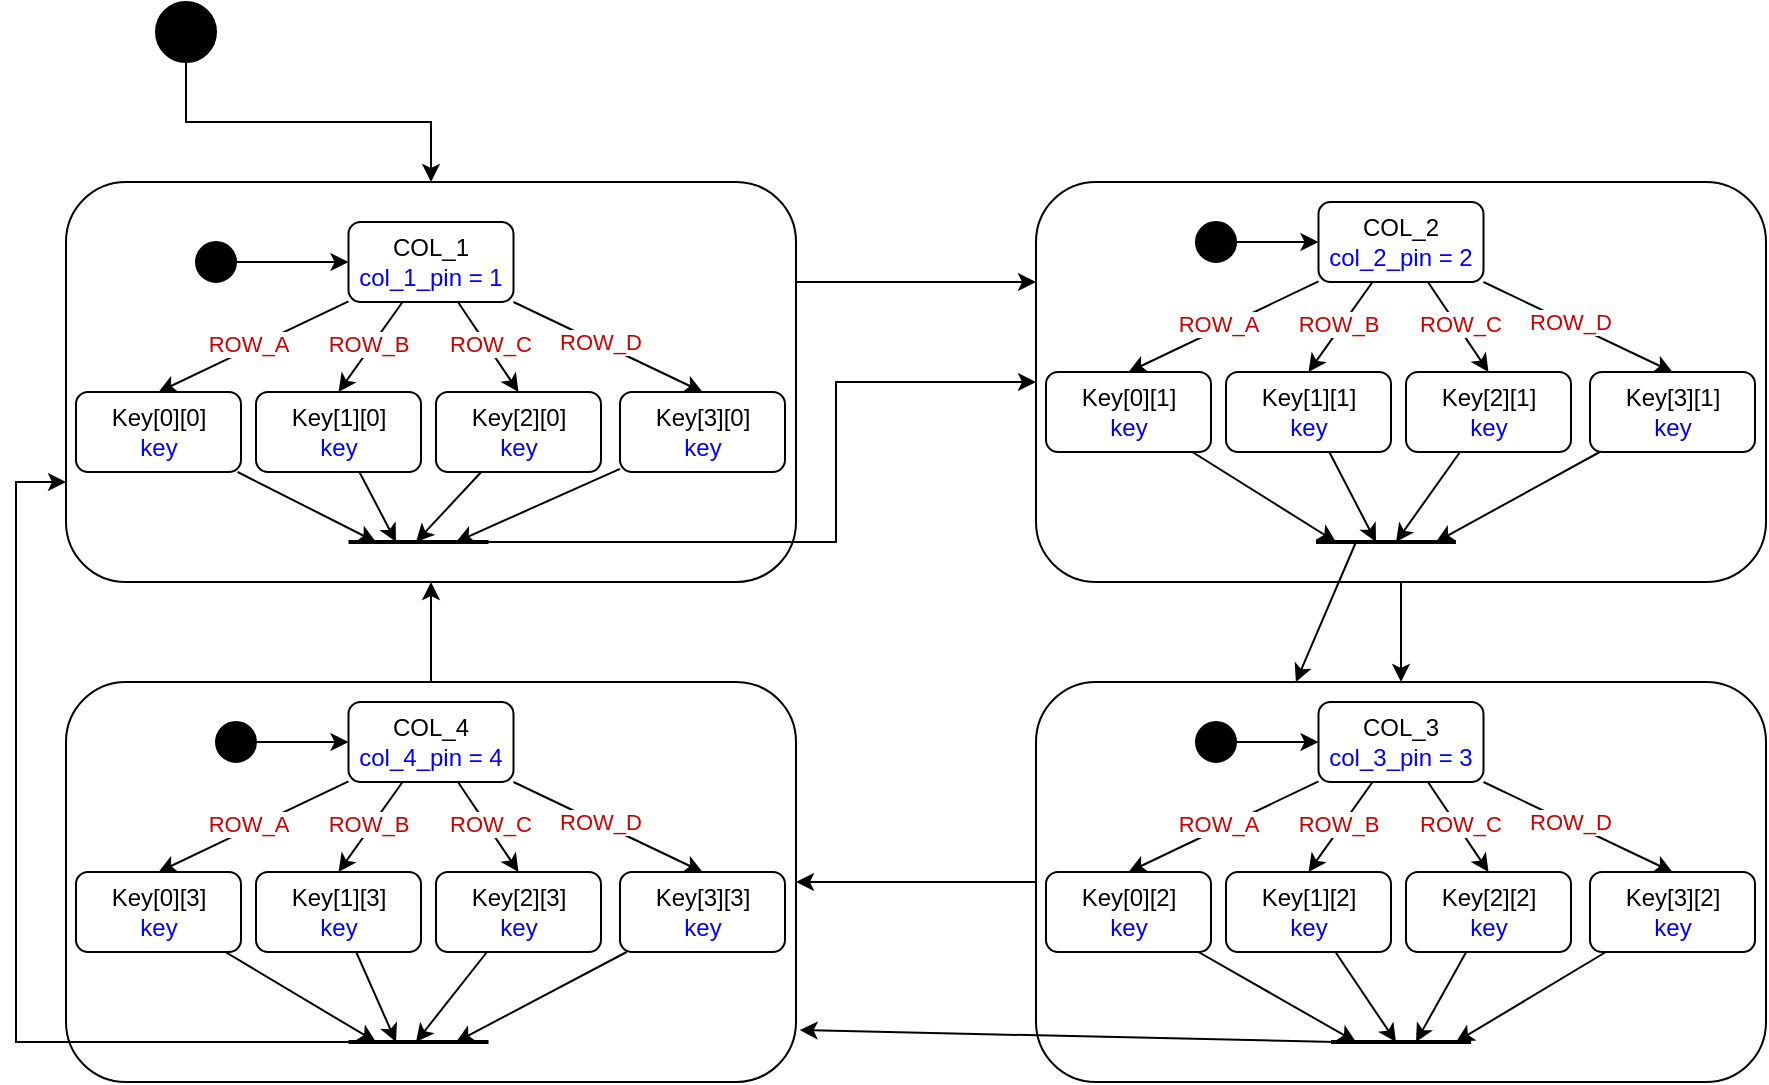 <mxfile version="15.9.1" type="device"><diagram id="CeSvO09HrcyO24XJnKWw" name="Page-1"><mxGraphModel dx="868" dy="482" grid="1" gridSize="10" guides="1" tooltips="1" connect="1" arrows="1" fold="1" page="1" pageScale="1" pageWidth="827" pageHeight="1169" math="0" shadow="0"><root><mxCell id="0"/><mxCell id="1" parent="0"/><mxCell id="ukmdEkYciQ5frw4HeuZk-18" style="edgeStyle=orthogonalEdgeStyle;rounded=0;orthogonalLoop=1;jettySize=auto;html=1;" edge="1" parent="1" source="ukmdEkYciQ5frw4HeuZk-5" target="ukmdEkYciQ5frw4HeuZk-7"><mxGeometry relative="1" as="geometry"/></mxCell><mxCell id="ukmdEkYciQ5frw4HeuZk-5" value="" style="ellipse;whiteSpace=wrap;html=1;aspect=fixed;fillColor=#000000;" vertex="1" parent="1"><mxGeometry x="140" width="30" height="30" as="geometry"/></mxCell><mxCell id="ukmdEkYciQ5frw4HeuZk-7" value="" style="rounded=1;whiteSpace=wrap;html=1;fillColor=#FFFFFF;" vertex="1" parent="1"><mxGeometry x="95" y="90" width="365" height="200" as="geometry"/></mxCell><mxCell id="ukmdEkYciQ5frw4HeuZk-22" style="rounded=0;orthogonalLoop=1;jettySize=auto;html=1;entryX=0.5;entryY=0;entryDx=0;entryDy=0;" edge="1" parent="1" source="ukmdEkYciQ5frw4HeuZk-13" target="ukmdEkYciQ5frw4HeuZk-14"><mxGeometry relative="1" as="geometry"/></mxCell><mxCell id="ukmdEkYciQ5frw4HeuZk-26" value="ROW_A" style="edgeLabel;html=1;align=center;verticalAlign=middle;resizable=0;points=[];fontColor=#CC0000;" vertex="1" connectable="0" parent="ukmdEkYciQ5frw4HeuZk-22"><mxGeometry x="0.303" y="-1" relative="1" as="geometry"><mxPoint x="12" y="-8" as="offset"/></mxGeometry></mxCell><mxCell id="ukmdEkYciQ5frw4HeuZk-23" style="rounded=0;orthogonalLoop=1;jettySize=auto;html=1;entryX=0.5;entryY=0;entryDx=0;entryDy=0;" edge="1" parent="1" source="ukmdEkYciQ5frw4HeuZk-13" target="ukmdEkYciQ5frw4HeuZk-19"><mxGeometry relative="1" as="geometry"/></mxCell><mxCell id="ukmdEkYciQ5frw4HeuZk-27" value="ROW_B" style="edgeLabel;html=1;align=center;verticalAlign=middle;resizable=0;points=[];fontColor=#CC0000;" vertex="1" connectable="0" parent="ukmdEkYciQ5frw4HeuZk-23"><mxGeometry x="0.267" y="3" relative="1" as="geometry"><mxPoint y="-10" as="offset"/></mxGeometry></mxCell><mxCell id="ukmdEkYciQ5frw4HeuZk-24" style="rounded=0;orthogonalLoop=1;jettySize=auto;html=1;entryX=0.5;entryY=0;entryDx=0;entryDy=0;" edge="1" parent="1" source="ukmdEkYciQ5frw4HeuZk-13" target="ukmdEkYciQ5frw4HeuZk-20"><mxGeometry relative="1" as="geometry"/></mxCell><mxCell id="ukmdEkYciQ5frw4HeuZk-28" value="ROW_C" style="edgeLabel;html=1;align=center;verticalAlign=middle;resizable=0;points=[];fontColor=#CC0000;" vertex="1" connectable="0" parent="ukmdEkYciQ5frw4HeuZk-24"><mxGeometry x="0.429" relative="1" as="geometry"><mxPoint x="-6" y="-12" as="offset"/></mxGeometry></mxCell><mxCell id="ukmdEkYciQ5frw4HeuZk-25" style="rounded=0;orthogonalLoop=1;jettySize=auto;html=1;entryX=0.5;entryY=0;entryDx=0;entryDy=0;exitX=1;exitY=1;exitDx=0;exitDy=0;" edge="1" parent="1" source="ukmdEkYciQ5frw4HeuZk-13" target="ukmdEkYciQ5frw4HeuZk-21"><mxGeometry relative="1" as="geometry"><mxPoint x="310" y="150" as="sourcePoint"/></mxGeometry></mxCell><mxCell id="ukmdEkYciQ5frw4HeuZk-29" value="ROW_D" style="edgeLabel;html=1;align=center;verticalAlign=middle;resizable=0;points=[];fontColor=#CC0000;" vertex="1" connectable="0" parent="ukmdEkYciQ5frw4HeuZk-25"><mxGeometry x="0.277" relative="1" as="geometry"><mxPoint x="-17" y="-9" as="offset"/></mxGeometry></mxCell><mxCell id="ukmdEkYciQ5frw4HeuZk-13" value="COL_1&lt;br&gt;&lt;font color=&quot;#0000ff&quot;&gt;col_1_pin = 1&lt;/font&gt;" style="rounded=1;whiteSpace=wrap;html=1;fillColor=#FFFFFF;" vertex="1" parent="1"><mxGeometry x="236.25" y="110" width="82.5" height="40" as="geometry"/></mxCell><mxCell id="ukmdEkYciQ5frw4HeuZk-112" style="edgeStyle=none;rounded=0;orthogonalLoop=1;jettySize=auto;html=1;fontColor=#CC0000;strokeWidth=1;" edge="1" parent="1" source="ukmdEkYciQ5frw4HeuZk-14"><mxGeometry relative="1" as="geometry"><mxPoint x="250" y="270" as="targetPoint"/></mxGeometry></mxCell><mxCell id="ukmdEkYciQ5frw4HeuZk-14" value="Key[0][0]&lt;br&gt;&lt;font color=&quot;#0000ff&quot;&gt;key&lt;/font&gt;" style="rounded=1;whiteSpace=wrap;html=1;fillColor=#FFFFFF;" vertex="1" parent="1"><mxGeometry x="100" y="195" width="82.5" height="40" as="geometry"/></mxCell><mxCell id="ukmdEkYciQ5frw4HeuZk-17" style="edgeStyle=orthogonalEdgeStyle;rounded=0;orthogonalLoop=1;jettySize=auto;html=1;entryX=0;entryY=0.5;entryDx=0;entryDy=0;" edge="1" parent="1" source="ukmdEkYciQ5frw4HeuZk-15" target="ukmdEkYciQ5frw4HeuZk-13"><mxGeometry relative="1" as="geometry"/></mxCell><mxCell id="ukmdEkYciQ5frw4HeuZk-15" value="" style="ellipse;whiteSpace=wrap;html=1;aspect=fixed;fillColor=#000000;" vertex="1" parent="1"><mxGeometry x="160" y="120" width="20" height="20" as="geometry"/></mxCell><mxCell id="ukmdEkYciQ5frw4HeuZk-113" style="edgeStyle=none;rounded=0;orthogonalLoop=1;jettySize=auto;html=1;fontColor=#CC0000;strokeWidth=1;" edge="1" parent="1" source="ukmdEkYciQ5frw4HeuZk-19"><mxGeometry relative="1" as="geometry"><mxPoint x="260" y="270" as="targetPoint"/></mxGeometry></mxCell><mxCell id="ukmdEkYciQ5frw4HeuZk-19" value="Key[1][0]&lt;br&gt;&lt;font color=&quot;#0000ff&quot;&gt;key&lt;/font&gt;" style="rounded=1;whiteSpace=wrap;html=1;fillColor=#FFFFFF;" vertex="1" parent="1"><mxGeometry x="190" y="195" width="82.5" height="40" as="geometry"/></mxCell><mxCell id="ukmdEkYciQ5frw4HeuZk-114" style="edgeStyle=none;rounded=0;orthogonalLoop=1;jettySize=auto;html=1;fontColor=#CC0000;strokeWidth=1;" edge="1" parent="1" source="ukmdEkYciQ5frw4HeuZk-20"><mxGeometry relative="1" as="geometry"><mxPoint x="270" y="270" as="targetPoint"/></mxGeometry></mxCell><mxCell id="ukmdEkYciQ5frw4HeuZk-20" value="Key[2][0]&lt;br&gt;&lt;font color=&quot;#0000ff&quot;&gt;key&lt;/font&gt;" style="rounded=1;whiteSpace=wrap;html=1;fillColor=#FFFFFF;" vertex="1" parent="1"><mxGeometry x="280" y="195" width="82.5" height="40" as="geometry"/></mxCell><mxCell id="ukmdEkYciQ5frw4HeuZk-115" style="edgeStyle=none;rounded=0;orthogonalLoop=1;jettySize=auto;html=1;fontColor=#CC0000;strokeWidth=1;" edge="1" parent="1" source="ukmdEkYciQ5frw4HeuZk-21"><mxGeometry relative="1" as="geometry"><mxPoint x="290" y="270" as="targetPoint"/></mxGeometry></mxCell><mxCell id="ukmdEkYciQ5frw4HeuZk-21" value="Key[3][0]&lt;br&gt;&lt;font color=&quot;#0000ff&quot;&gt;key&lt;/font&gt;" style="rounded=1;whiteSpace=wrap;html=1;fillColor=#FFFFFF;" vertex="1" parent="1"><mxGeometry x="372" y="195" width="82.5" height="40" as="geometry"/></mxCell><mxCell id="ukmdEkYciQ5frw4HeuZk-118" style="edgeStyle=none;rounded=0;orthogonalLoop=1;jettySize=auto;html=1;entryX=0.5;entryY=0;entryDx=0;entryDy=0;fontColor=#CC0000;strokeWidth=1;" edge="1" parent="1" source="ukmdEkYciQ5frw4HeuZk-31" target="ukmdEkYciQ5frw4HeuZk-47"><mxGeometry relative="1" as="geometry"/></mxCell><mxCell id="ukmdEkYciQ5frw4HeuZk-31" value="" style="rounded=1;whiteSpace=wrap;html=1;fillColor=#FFFFFF;" vertex="1" parent="1"><mxGeometry x="580" y="90" width="365" height="200" as="geometry"/></mxCell><mxCell id="ukmdEkYciQ5frw4HeuZk-32" style="rounded=0;orthogonalLoop=1;jettySize=auto;html=1;entryX=0.5;entryY=0;entryDx=0;entryDy=0;" edge="1" parent="1" source="ukmdEkYciQ5frw4HeuZk-40" target="ukmdEkYciQ5frw4HeuZk-41"><mxGeometry relative="1" as="geometry"/></mxCell><mxCell id="ukmdEkYciQ5frw4HeuZk-33" value="ROW_A" style="edgeLabel;html=1;align=center;verticalAlign=middle;resizable=0;points=[];fontColor=#CC0000;" vertex="1" connectable="0" parent="ukmdEkYciQ5frw4HeuZk-32"><mxGeometry x="0.303" y="-1" relative="1" as="geometry"><mxPoint x="12" y="-8" as="offset"/></mxGeometry></mxCell><mxCell id="ukmdEkYciQ5frw4HeuZk-34" style="rounded=0;orthogonalLoop=1;jettySize=auto;html=1;entryX=0.5;entryY=0;entryDx=0;entryDy=0;" edge="1" parent="1" source="ukmdEkYciQ5frw4HeuZk-40" target="ukmdEkYciQ5frw4HeuZk-44"><mxGeometry relative="1" as="geometry"/></mxCell><mxCell id="ukmdEkYciQ5frw4HeuZk-35" value="ROW_B" style="edgeLabel;html=1;align=center;verticalAlign=middle;resizable=0;points=[];fontColor=#CC0000;" vertex="1" connectable="0" parent="ukmdEkYciQ5frw4HeuZk-34"><mxGeometry x="0.267" y="3" relative="1" as="geometry"><mxPoint y="-10" as="offset"/></mxGeometry></mxCell><mxCell id="ukmdEkYciQ5frw4HeuZk-36" style="rounded=0;orthogonalLoop=1;jettySize=auto;html=1;entryX=0.5;entryY=0;entryDx=0;entryDy=0;" edge="1" parent="1" source="ukmdEkYciQ5frw4HeuZk-40" target="ukmdEkYciQ5frw4HeuZk-45"><mxGeometry relative="1" as="geometry"/></mxCell><mxCell id="ukmdEkYciQ5frw4HeuZk-37" value="ROW_C" style="edgeLabel;html=1;align=center;verticalAlign=middle;resizable=0;points=[];fontColor=#CC0000;" vertex="1" connectable="0" parent="ukmdEkYciQ5frw4HeuZk-36"><mxGeometry x="0.429" relative="1" as="geometry"><mxPoint x="-6" y="-12" as="offset"/></mxGeometry></mxCell><mxCell id="ukmdEkYciQ5frw4HeuZk-38" style="rounded=0;orthogonalLoop=1;jettySize=auto;html=1;entryX=0.5;entryY=0;entryDx=0;entryDy=0;exitX=1;exitY=1;exitDx=0;exitDy=0;" edge="1" parent="1" source="ukmdEkYciQ5frw4HeuZk-40" target="ukmdEkYciQ5frw4HeuZk-46"><mxGeometry relative="1" as="geometry"><mxPoint x="795" y="140" as="sourcePoint"/></mxGeometry></mxCell><mxCell id="ukmdEkYciQ5frw4HeuZk-39" value="ROW_D" style="edgeLabel;html=1;align=center;verticalAlign=middle;resizable=0;points=[];fontColor=#CC0000;" vertex="1" connectable="0" parent="ukmdEkYciQ5frw4HeuZk-38"><mxGeometry x="0.277" relative="1" as="geometry"><mxPoint x="-17" y="-9" as="offset"/></mxGeometry></mxCell><mxCell id="ukmdEkYciQ5frw4HeuZk-40" value="COL_2&lt;br&gt;&lt;font color=&quot;#0000ff&quot;&gt;col_2_pin = 2&lt;/font&gt;" style="rounded=1;whiteSpace=wrap;html=1;fillColor=#FFFFFF;" vertex="1" parent="1"><mxGeometry x="721.25" y="100" width="82.5" height="40" as="geometry"/></mxCell><mxCell id="ukmdEkYciQ5frw4HeuZk-104" style="edgeStyle=none;rounded=0;orthogonalLoop=1;jettySize=auto;html=1;fontColor=#CC0000;strokeWidth=1;" edge="1" parent="1" source="ukmdEkYciQ5frw4HeuZk-41"><mxGeometry relative="1" as="geometry"><mxPoint x="730" y="270" as="targetPoint"/></mxGeometry></mxCell><mxCell id="ukmdEkYciQ5frw4HeuZk-41" value="Key[0][1]&lt;br&gt;&lt;font color=&quot;#0000ff&quot;&gt;key&lt;/font&gt;" style="rounded=1;whiteSpace=wrap;html=1;fillColor=#FFFFFF;" vertex="1" parent="1"><mxGeometry x="585" y="185" width="82.5" height="40" as="geometry"/></mxCell><mxCell id="ukmdEkYciQ5frw4HeuZk-105" style="edgeStyle=none;rounded=0;orthogonalLoop=1;jettySize=auto;html=1;fontColor=#CC0000;strokeWidth=1;" edge="1" parent="1" source="ukmdEkYciQ5frw4HeuZk-44"><mxGeometry relative="1" as="geometry"><mxPoint x="750" y="270" as="targetPoint"/></mxGeometry></mxCell><mxCell id="ukmdEkYciQ5frw4HeuZk-44" value="Key[1][1]&lt;br&gt;&lt;font color=&quot;#0000ff&quot;&gt;key&lt;/font&gt;" style="rounded=1;whiteSpace=wrap;html=1;fillColor=#FFFFFF;" vertex="1" parent="1"><mxGeometry x="675" y="185" width="82.5" height="40" as="geometry"/></mxCell><mxCell id="ukmdEkYciQ5frw4HeuZk-106" style="edgeStyle=none;rounded=0;orthogonalLoop=1;jettySize=auto;html=1;fontColor=#CC0000;strokeWidth=1;" edge="1" parent="1" source="ukmdEkYciQ5frw4HeuZk-45"><mxGeometry relative="1" as="geometry"><mxPoint x="760" y="270" as="targetPoint"/></mxGeometry></mxCell><mxCell id="ukmdEkYciQ5frw4HeuZk-45" value="Key[2][1]&lt;br&gt;&lt;font color=&quot;#0000ff&quot;&gt;key&lt;/font&gt;" style="rounded=1;whiteSpace=wrap;html=1;fillColor=#FFFFFF;" vertex="1" parent="1"><mxGeometry x="765" y="185" width="82.5" height="40" as="geometry"/></mxCell><mxCell id="ukmdEkYciQ5frw4HeuZk-107" style="edgeStyle=none;rounded=0;orthogonalLoop=1;jettySize=auto;html=1;fontColor=#CC0000;strokeWidth=1;" edge="1" parent="1" source="ukmdEkYciQ5frw4HeuZk-46"><mxGeometry relative="1" as="geometry"><mxPoint x="780" y="270" as="targetPoint"/></mxGeometry></mxCell><mxCell id="ukmdEkYciQ5frw4HeuZk-46" value="Key[3][1]&lt;br&gt;&lt;font color=&quot;#0000ff&quot;&gt;key&lt;/font&gt;" style="rounded=1;whiteSpace=wrap;html=1;fillColor=#FFFFFF;" vertex="1" parent="1"><mxGeometry x="857" y="185" width="82.5" height="40" as="geometry"/></mxCell><mxCell id="ukmdEkYciQ5frw4HeuZk-121" style="edgeStyle=none;rounded=0;orthogonalLoop=1;jettySize=auto;html=1;entryX=1;entryY=0.5;entryDx=0;entryDy=0;fontColor=#CC0000;strokeWidth=1;" edge="1" parent="1" source="ukmdEkYciQ5frw4HeuZk-47" target="ukmdEkYciQ5frw4HeuZk-76"><mxGeometry relative="1" as="geometry"/></mxCell><mxCell id="ukmdEkYciQ5frw4HeuZk-47" value="" style="rounded=1;whiteSpace=wrap;html=1;fillColor=#FFFFFF;" vertex="1" parent="1"><mxGeometry x="580" y="340" width="365" height="200" as="geometry"/></mxCell><mxCell id="ukmdEkYciQ5frw4HeuZk-48" style="rounded=0;orthogonalLoop=1;jettySize=auto;html=1;entryX=0.5;entryY=0;entryDx=0;entryDy=0;" edge="1" parent="1" source="ukmdEkYciQ5frw4HeuZk-56" target="ukmdEkYciQ5frw4HeuZk-57"><mxGeometry relative="1" as="geometry"/></mxCell><mxCell id="ukmdEkYciQ5frw4HeuZk-49" value="ROW_A" style="edgeLabel;html=1;align=center;verticalAlign=middle;resizable=0;points=[];fontColor=#CC0000;" vertex="1" connectable="0" parent="ukmdEkYciQ5frw4HeuZk-48"><mxGeometry x="0.303" y="-1" relative="1" as="geometry"><mxPoint x="12" y="-8" as="offset"/></mxGeometry></mxCell><mxCell id="ukmdEkYciQ5frw4HeuZk-50" style="rounded=0;orthogonalLoop=1;jettySize=auto;html=1;entryX=0.5;entryY=0;entryDx=0;entryDy=0;" edge="1" parent="1" source="ukmdEkYciQ5frw4HeuZk-56" target="ukmdEkYciQ5frw4HeuZk-58"><mxGeometry relative="1" as="geometry"/></mxCell><mxCell id="ukmdEkYciQ5frw4HeuZk-51" value="ROW_B" style="edgeLabel;html=1;align=center;verticalAlign=middle;resizable=0;points=[];fontColor=#CC0000;" vertex="1" connectable="0" parent="ukmdEkYciQ5frw4HeuZk-50"><mxGeometry x="0.267" y="3" relative="1" as="geometry"><mxPoint y="-10" as="offset"/></mxGeometry></mxCell><mxCell id="ukmdEkYciQ5frw4HeuZk-52" style="rounded=0;orthogonalLoop=1;jettySize=auto;html=1;entryX=0.5;entryY=0;entryDx=0;entryDy=0;" edge="1" parent="1" source="ukmdEkYciQ5frw4HeuZk-56" target="ukmdEkYciQ5frw4HeuZk-59"><mxGeometry relative="1" as="geometry"/></mxCell><mxCell id="ukmdEkYciQ5frw4HeuZk-53" value="ROW_C" style="edgeLabel;html=1;align=center;verticalAlign=middle;resizable=0;points=[];fontColor=#CC0000;" vertex="1" connectable="0" parent="ukmdEkYciQ5frw4HeuZk-52"><mxGeometry x="0.429" relative="1" as="geometry"><mxPoint x="-6" y="-12" as="offset"/></mxGeometry></mxCell><mxCell id="ukmdEkYciQ5frw4HeuZk-54" style="rounded=0;orthogonalLoop=1;jettySize=auto;html=1;entryX=0.5;entryY=0;entryDx=0;entryDy=0;exitX=1;exitY=1;exitDx=0;exitDy=0;" edge="1" parent="1" source="ukmdEkYciQ5frw4HeuZk-56" target="ukmdEkYciQ5frw4HeuZk-60"><mxGeometry relative="1" as="geometry"><mxPoint x="795" y="390" as="sourcePoint"/></mxGeometry></mxCell><mxCell id="ukmdEkYciQ5frw4HeuZk-55" value="ROW_D" style="edgeLabel;html=1;align=center;verticalAlign=middle;resizable=0;points=[];fontColor=#CC0000;" vertex="1" connectable="0" parent="ukmdEkYciQ5frw4HeuZk-54"><mxGeometry x="0.277" relative="1" as="geometry"><mxPoint x="-17" y="-9" as="offset"/></mxGeometry></mxCell><mxCell id="ukmdEkYciQ5frw4HeuZk-56" value="COL_3&lt;br&gt;&lt;font color=&quot;#0000ff&quot;&gt;col_3_pin = 3&lt;/font&gt;" style="rounded=1;whiteSpace=wrap;html=1;fillColor=#FFFFFF;" vertex="1" parent="1"><mxGeometry x="721.25" y="350" width="82.5" height="40" as="geometry"/></mxCell><mxCell id="ukmdEkYciQ5frw4HeuZk-108" style="edgeStyle=none;rounded=0;orthogonalLoop=1;jettySize=auto;html=1;fontColor=#CC0000;strokeWidth=1;" edge="1" parent="1" source="ukmdEkYciQ5frw4HeuZk-57"><mxGeometry relative="1" as="geometry"><mxPoint x="740" y="520" as="targetPoint"/></mxGeometry></mxCell><mxCell id="ukmdEkYciQ5frw4HeuZk-57" value="Key[0][2]&lt;br&gt;&lt;font color=&quot;#0000ff&quot;&gt;key&lt;/font&gt;" style="rounded=1;whiteSpace=wrap;html=1;fillColor=#FFFFFF;" vertex="1" parent="1"><mxGeometry x="585" y="435" width="82.5" height="40" as="geometry"/></mxCell><mxCell id="ukmdEkYciQ5frw4HeuZk-109" style="edgeStyle=none;rounded=0;orthogonalLoop=1;jettySize=auto;html=1;fontColor=#CC0000;strokeWidth=1;" edge="1" parent="1" source="ukmdEkYciQ5frw4HeuZk-58"><mxGeometry relative="1" as="geometry"><mxPoint x="760" y="520" as="targetPoint"/></mxGeometry></mxCell><mxCell id="ukmdEkYciQ5frw4HeuZk-58" value="Key[1][2]&lt;br&gt;&lt;font color=&quot;#0000ff&quot;&gt;key&lt;/font&gt;" style="rounded=1;whiteSpace=wrap;html=1;fillColor=#FFFFFF;" vertex="1" parent="1"><mxGeometry x="675" y="435" width="82.5" height="40" as="geometry"/></mxCell><mxCell id="ukmdEkYciQ5frw4HeuZk-110" style="edgeStyle=none;rounded=0;orthogonalLoop=1;jettySize=auto;html=1;fontColor=#CC0000;strokeWidth=1;" edge="1" parent="1" source="ukmdEkYciQ5frw4HeuZk-59"><mxGeometry relative="1" as="geometry"><mxPoint x="770" y="520" as="targetPoint"/></mxGeometry></mxCell><mxCell id="ukmdEkYciQ5frw4HeuZk-59" value="Key[2][2]&lt;br&gt;&lt;font color=&quot;#0000ff&quot;&gt;key&lt;/font&gt;" style="rounded=1;whiteSpace=wrap;html=1;fillColor=#FFFFFF;" vertex="1" parent="1"><mxGeometry x="765" y="435" width="82.5" height="40" as="geometry"/></mxCell><mxCell id="ukmdEkYciQ5frw4HeuZk-111" style="edgeStyle=none;rounded=0;orthogonalLoop=1;jettySize=auto;html=1;fontColor=#CC0000;strokeWidth=1;" edge="1" parent="1" source="ukmdEkYciQ5frw4HeuZk-60"><mxGeometry relative="1" as="geometry"><mxPoint x="790" y="520" as="targetPoint"/></mxGeometry></mxCell><mxCell id="ukmdEkYciQ5frw4HeuZk-60" value="Key[3][2]&lt;br&gt;&lt;font color=&quot;#0000ff&quot;&gt;key&lt;/font&gt;" style="rounded=1;whiteSpace=wrap;html=1;fillColor=#FFFFFF;" vertex="1" parent="1"><mxGeometry x="857" y="435" width="82.5" height="40" as="geometry"/></mxCell><mxCell id="ukmdEkYciQ5frw4HeuZk-122" style="edgeStyle=none;rounded=0;orthogonalLoop=1;jettySize=auto;html=1;entryX=0.5;entryY=1;entryDx=0;entryDy=0;fontColor=#CC0000;strokeWidth=1;" edge="1" parent="1" source="ukmdEkYciQ5frw4HeuZk-76" target="ukmdEkYciQ5frw4HeuZk-7"><mxGeometry relative="1" as="geometry"/></mxCell><mxCell id="ukmdEkYciQ5frw4HeuZk-76" value="" style="rounded=1;whiteSpace=wrap;html=1;fillColor=#FFFFFF;" vertex="1" parent="1"><mxGeometry x="95" y="340" width="365" height="200" as="geometry"/></mxCell><mxCell id="ukmdEkYciQ5frw4HeuZk-77" style="rounded=0;orthogonalLoop=1;jettySize=auto;html=1;entryX=0.5;entryY=0;entryDx=0;entryDy=0;" edge="1" parent="1" source="ukmdEkYciQ5frw4HeuZk-85" target="ukmdEkYciQ5frw4HeuZk-86"><mxGeometry relative="1" as="geometry"/></mxCell><mxCell id="ukmdEkYciQ5frw4HeuZk-78" value="ROW_A" style="edgeLabel;html=1;align=center;verticalAlign=middle;resizable=0;points=[];fontColor=#CC0000;" vertex="1" connectable="0" parent="ukmdEkYciQ5frw4HeuZk-77"><mxGeometry x="0.303" y="-1" relative="1" as="geometry"><mxPoint x="12" y="-8" as="offset"/></mxGeometry></mxCell><mxCell id="ukmdEkYciQ5frw4HeuZk-79" style="rounded=0;orthogonalLoop=1;jettySize=auto;html=1;entryX=0.5;entryY=0;entryDx=0;entryDy=0;" edge="1" parent="1" source="ukmdEkYciQ5frw4HeuZk-85" target="ukmdEkYciQ5frw4HeuZk-87"><mxGeometry relative="1" as="geometry"/></mxCell><mxCell id="ukmdEkYciQ5frw4HeuZk-80" value="ROW_B" style="edgeLabel;html=1;align=center;verticalAlign=middle;resizable=0;points=[];fontColor=#CC0000;" vertex="1" connectable="0" parent="ukmdEkYciQ5frw4HeuZk-79"><mxGeometry x="0.267" y="3" relative="1" as="geometry"><mxPoint y="-10" as="offset"/></mxGeometry></mxCell><mxCell id="ukmdEkYciQ5frw4HeuZk-81" style="rounded=0;orthogonalLoop=1;jettySize=auto;html=1;entryX=0.5;entryY=0;entryDx=0;entryDy=0;" edge="1" parent="1" source="ukmdEkYciQ5frw4HeuZk-85" target="ukmdEkYciQ5frw4HeuZk-88"><mxGeometry relative="1" as="geometry"/></mxCell><mxCell id="ukmdEkYciQ5frw4HeuZk-82" value="ROW_C" style="edgeLabel;html=1;align=center;verticalAlign=middle;resizable=0;points=[];fontColor=#CC0000;" vertex="1" connectable="0" parent="ukmdEkYciQ5frw4HeuZk-81"><mxGeometry x="0.429" relative="1" as="geometry"><mxPoint x="-6" y="-12" as="offset"/></mxGeometry></mxCell><mxCell id="ukmdEkYciQ5frw4HeuZk-83" style="rounded=0;orthogonalLoop=1;jettySize=auto;html=1;entryX=0.5;entryY=0;entryDx=0;entryDy=0;exitX=1;exitY=1;exitDx=0;exitDy=0;" edge="1" parent="1" source="ukmdEkYciQ5frw4HeuZk-85" target="ukmdEkYciQ5frw4HeuZk-89"><mxGeometry relative="1" as="geometry"><mxPoint x="310" y="390" as="sourcePoint"/></mxGeometry></mxCell><mxCell id="ukmdEkYciQ5frw4HeuZk-84" value="ROW_D" style="edgeLabel;html=1;align=center;verticalAlign=middle;resizable=0;points=[];fontColor=#CC0000;" vertex="1" connectable="0" parent="ukmdEkYciQ5frw4HeuZk-83"><mxGeometry x="0.277" relative="1" as="geometry"><mxPoint x="-17" y="-9" as="offset"/></mxGeometry></mxCell><mxCell id="ukmdEkYciQ5frw4HeuZk-85" value="COL_4&lt;br&gt;&lt;font color=&quot;#0000ff&quot;&gt;col_4_pin = 4&lt;/font&gt;" style="rounded=1;whiteSpace=wrap;html=1;fillColor=#FFFFFF;" vertex="1" parent="1"><mxGeometry x="236.25" y="350" width="82.5" height="40" as="geometry"/></mxCell><mxCell id="ukmdEkYciQ5frw4HeuZk-103" style="edgeStyle=none;rounded=0;orthogonalLoop=1;jettySize=auto;html=1;fontColor=#CC0000;strokeWidth=1;" edge="1" parent="1" source="ukmdEkYciQ5frw4HeuZk-86"><mxGeometry relative="1" as="geometry"><mxPoint x="250" y="520" as="targetPoint"/></mxGeometry></mxCell><mxCell id="ukmdEkYciQ5frw4HeuZk-86" value="Key[0][3]&lt;br&gt;&lt;font color=&quot;#0000ff&quot;&gt;key&lt;/font&gt;" style="rounded=1;whiteSpace=wrap;html=1;fillColor=#FFFFFF;" vertex="1" parent="1"><mxGeometry x="100" y="435" width="82.5" height="40" as="geometry"/></mxCell><mxCell id="ukmdEkYciQ5frw4HeuZk-102" style="edgeStyle=none;rounded=0;orthogonalLoop=1;jettySize=auto;html=1;fontColor=#CC0000;strokeWidth=1;" edge="1" parent="1" source="ukmdEkYciQ5frw4HeuZk-87"><mxGeometry relative="1" as="geometry"><mxPoint x="260" y="520" as="targetPoint"/></mxGeometry></mxCell><mxCell id="ukmdEkYciQ5frw4HeuZk-87" value="Key[1][3]&lt;br&gt;&lt;font color=&quot;#0000ff&quot;&gt;key&lt;/font&gt;" style="rounded=1;whiteSpace=wrap;html=1;fillColor=#FFFFFF;" vertex="1" parent="1"><mxGeometry x="190" y="435" width="82.5" height="40" as="geometry"/></mxCell><mxCell id="ukmdEkYciQ5frw4HeuZk-101" style="edgeStyle=none;rounded=0;orthogonalLoop=1;jettySize=auto;html=1;fontColor=#CC0000;strokeWidth=1;" edge="1" parent="1" source="ukmdEkYciQ5frw4HeuZk-88"><mxGeometry relative="1" as="geometry"><mxPoint x="270" y="520" as="targetPoint"/></mxGeometry></mxCell><mxCell id="ukmdEkYciQ5frw4HeuZk-88" value="Key[2][3]&lt;br&gt;&lt;font color=&quot;#0000ff&quot;&gt;key&lt;/font&gt;" style="rounded=1;whiteSpace=wrap;html=1;fillColor=#FFFFFF;" vertex="1" parent="1"><mxGeometry x="280" y="435" width="82.5" height="40" as="geometry"/></mxCell><mxCell id="ukmdEkYciQ5frw4HeuZk-100" style="edgeStyle=none;rounded=0;orthogonalLoop=1;jettySize=auto;html=1;fontColor=#CC0000;strokeWidth=1;" edge="1" parent="1" source="ukmdEkYciQ5frw4HeuZk-89"><mxGeometry relative="1" as="geometry"><mxPoint x="290" y="520" as="targetPoint"/></mxGeometry></mxCell><mxCell id="ukmdEkYciQ5frw4HeuZk-89" value="Key[3][3]&lt;br&gt;&lt;font color=&quot;#0000ff&quot;&gt;key&lt;/font&gt;" style="rounded=1;whiteSpace=wrap;html=1;fillColor=#FFFFFF;" vertex="1" parent="1"><mxGeometry x="372" y="435" width="82.5" height="40" as="geometry"/></mxCell><mxCell id="ukmdEkYciQ5frw4HeuZk-93" value="" style="edgeStyle=none;rounded=0;orthogonalLoop=1;jettySize=auto;html=1;fontColor=#CC0000;" edge="1" parent="1" source="ukmdEkYciQ5frw4HeuZk-90" target="ukmdEkYciQ5frw4HeuZk-40"><mxGeometry relative="1" as="geometry"/></mxCell><mxCell id="ukmdEkYciQ5frw4HeuZk-90" value="" style="ellipse;whiteSpace=wrap;html=1;aspect=fixed;fillColor=#000000;" vertex="1" parent="1"><mxGeometry x="660" y="110" width="20" height="20" as="geometry"/></mxCell><mxCell id="ukmdEkYciQ5frw4HeuZk-95" value="" style="edgeStyle=none;rounded=0;orthogonalLoop=1;jettySize=auto;html=1;fontColor=#CC0000;" edge="1" parent="1" source="ukmdEkYciQ5frw4HeuZk-91" target="ukmdEkYciQ5frw4HeuZk-85"><mxGeometry relative="1" as="geometry"/></mxCell><mxCell id="ukmdEkYciQ5frw4HeuZk-91" value="" style="ellipse;whiteSpace=wrap;html=1;aspect=fixed;fillColor=#000000;" vertex="1" parent="1"><mxGeometry x="170" y="360" width="20" height="20" as="geometry"/></mxCell><mxCell id="ukmdEkYciQ5frw4HeuZk-94" value="" style="edgeStyle=none;rounded=0;orthogonalLoop=1;jettySize=auto;html=1;fontColor=#CC0000;" edge="1" parent="1" source="ukmdEkYciQ5frw4HeuZk-92" target="ukmdEkYciQ5frw4HeuZk-56"><mxGeometry relative="1" as="geometry"/></mxCell><mxCell id="ukmdEkYciQ5frw4HeuZk-92" value="" style="ellipse;whiteSpace=wrap;html=1;aspect=fixed;fillColor=#000000;" vertex="1" parent="1"><mxGeometry x="660" y="360" width="20" height="20" as="geometry"/></mxCell><mxCell id="ukmdEkYciQ5frw4HeuZk-96" value="" style="endArrow=none;html=1;rounded=0;fontColor=#CC0000;strokeWidth=2;" edge="1" parent="1"><mxGeometry width="50" height="50" relative="1" as="geometry"><mxPoint x="236.25" y="270" as="sourcePoint"/><mxPoint x="306.25" y="270" as="targetPoint"/></mxGeometry></mxCell><mxCell id="ukmdEkYciQ5frw4HeuZk-97" value="" style="endArrow=none;html=1;rounded=0;fontColor=#CC0000;strokeWidth=2;" edge="1" parent="1"><mxGeometry width="50" height="50" relative="1" as="geometry"><mxPoint x="720" y="270" as="sourcePoint"/><mxPoint x="790" y="270" as="targetPoint"/></mxGeometry></mxCell><mxCell id="ukmdEkYciQ5frw4HeuZk-98" value="" style="endArrow=none;html=1;rounded=0;fontColor=#CC0000;strokeWidth=2;" edge="1" parent="1"><mxGeometry width="50" height="50" relative="1" as="geometry"><mxPoint x="727.5" y="520" as="sourcePoint"/><mxPoint x="797.5" y="520" as="targetPoint"/></mxGeometry></mxCell><mxCell id="ukmdEkYciQ5frw4HeuZk-99" value="" style="endArrow=none;html=1;rounded=0;fontColor=#CC0000;strokeWidth=2;" edge="1" parent="1"><mxGeometry width="50" height="50" relative="1" as="geometry"><mxPoint x="236.25" y="520" as="sourcePoint"/><mxPoint x="306.25" y="520" as="targetPoint"/></mxGeometry></mxCell><mxCell id="ukmdEkYciQ5frw4HeuZk-116" value="" style="endArrow=classic;html=1;rounded=0;fontColor=#CC0000;strokeWidth=1;entryX=0;entryY=0.5;entryDx=0;entryDy=0;" edge="1" parent="1" target="ukmdEkYciQ5frw4HeuZk-31"><mxGeometry width="50" height="50" relative="1" as="geometry"><mxPoint x="280" y="270" as="sourcePoint"/><mxPoint x="560" y="190" as="targetPoint"/><Array as="points"><mxPoint x="340" y="270"/><mxPoint x="480" y="270"/><mxPoint x="480" y="260"/><mxPoint x="480" y="190"/></Array></mxGeometry></mxCell><mxCell id="ukmdEkYciQ5frw4HeuZk-117" value="" style="endArrow=classic;html=1;rounded=0;fontColor=#CC0000;strokeWidth=1;exitX=1;exitY=0.25;exitDx=0;exitDy=0;entryX=0;entryY=0.25;entryDx=0;entryDy=0;" edge="1" parent="1" source="ukmdEkYciQ5frw4HeuZk-7" target="ukmdEkYciQ5frw4HeuZk-31"><mxGeometry width="50" height="50" relative="1" as="geometry"><mxPoint x="480" y="190" as="sourcePoint"/><mxPoint x="550" y="140" as="targetPoint"/></mxGeometry></mxCell><mxCell id="ukmdEkYciQ5frw4HeuZk-119" value="" style="endArrow=classic;html=1;rounded=0;fontColor=#CC0000;strokeWidth=1;entryX=0.356;entryY=0;entryDx=0;entryDy=0;entryPerimeter=0;" edge="1" parent="1" target="ukmdEkYciQ5frw4HeuZk-47"><mxGeometry width="50" height="50" relative="1" as="geometry"><mxPoint x="740" y="270" as="sourcePoint"/><mxPoint x="695" y="300" as="targetPoint"/></mxGeometry></mxCell><mxCell id="ukmdEkYciQ5frw4HeuZk-123" value="" style="endArrow=classic;html=1;rounded=0;fontColor=#CC0000;strokeWidth=1;entryX=0;entryY=0.75;entryDx=0;entryDy=0;" edge="1" parent="1" target="ukmdEkYciQ5frw4HeuZk-7"><mxGeometry width="50" height="50" relative="1" as="geometry"><mxPoint x="240" y="520" as="sourcePoint"/><mxPoint x="50" y="230" as="targetPoint"/><Array as="points"><mxPoint x="70" y="520"/><mxPoint x="70" y="240"/></Array></mxGeometry></mxCell><mxCell id="ukmdEkYciQ5frw4HeuZk-124" value="" style="endArrow=classic;html=1;rounded=0;fontColor=#CC0000;strokeWidth=1;entryX=1.005;entryY=0.87;entryDx=0;entryDy=0;entryPerimeter=0;" edge="1" parent="1" target="ukmdEkYciQ5frw4HeuZk-76"><mxGeometry width="50" height="50" relative="1" as="geometry"><mxPoint x="730" y="520" as="sourcePoint"/><mxPoint x="490" y="510" as="targetPoint"/></mxGeometry></mxCell></root></mxGraphModel></diagram></mxfile>